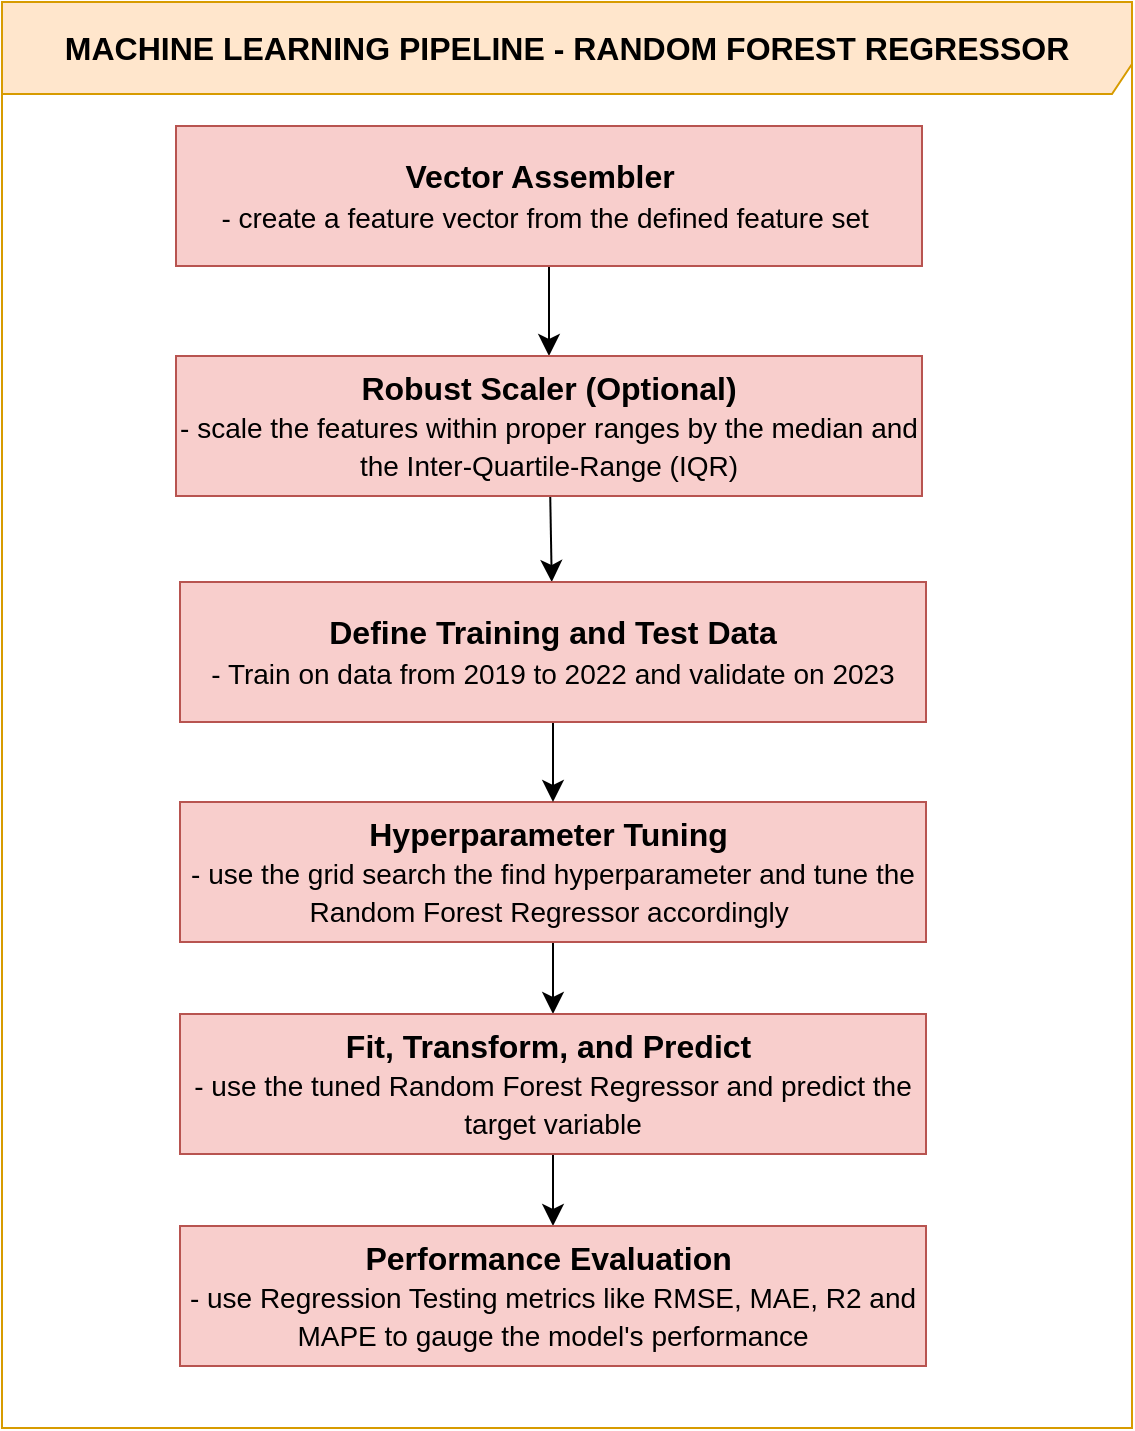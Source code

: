<mxfile version="22.0.4" type="device">
  <diagram name="Page-1" id="VSr6sMYYl4fEP5RemYB_">
    <mxGraphModel dx="1786" dy="1643" grid="0" gridSize="10" guides="1" tooltips="1" connect="1" arrows="1" fold="1" page="0" pageScale="1" pageWidth="1100" pageHeight="850" math="0" shadow="0">
      <root>
        <mxCell id="0" />
        <mxCell id="1" parent="0" />
        <mxCell id="X1boQf_LF27DJ73jZzlj-14" style="edgeStyle=none;curved=1;rounded=0;orthogonalLoop=1;jettySize=auto;html=1;entryX=0.5;entryY=0;entryDx=0;entryDy=0;fontSize=12;startSize=8;endSize=8;" parent="1" source="X1boQf_LF27DJ73jZzlj-6" target="X1boQf_LF27DJ73jZzlj-7" edge="1">
          <mxGeometry relative="1" as="geometry" />
        </mxCell>
        <mxCell id="X1boQf_LF27DJ73jZzlj-6" value="&lt;b&gt;Vector Assembler&lt;/b&gt;&amp;nbsp;&amp;nbsp;&lt;br&gt;&lt;font style=&quot;font-size: 14px;&quot;&gt;- create a feature vector from the defined feature set&amp;nbsp;&lt;/font&gt;" style="rounded=0;whiteSpace=wrap;html=1;fontSize=16;fillColor=#f8cecc;strokeColor=#b85450;" parent="1" vertex="1">
          <mxGeometry x="-45" y="-734" width="373" height="70" as="geometry" />
        </mxCell>
        <mxCell id="X1boQf_LF27DJ73jZzlj-15" style="edgeStyle=none;curved=1;rounded=0;orthogonalLoop=1;jettySize=auto;html=1;fontSize=12;startSize=8;endSize=8;" parent="1" source="X1boQf_LF27DJ73jZzlj-7" target="X1boQf_LF27DJ73jZzlj-10" edge="1">
          <mxGeometry relative="1" as="geometry" />
        </mxCell>
        <mxCell id="X1boQf_LF27DJ73jZzlj-7" value="&lt;b&gt;Robust Scaler (Optional)&lt;/b&gt;&lt;br&gt;&lt;font style=&quot;font-size: 14px;&quot;&gt;- scale the features within proper ranges by the median and the Inter-Quartile-Range (IQR)&lt;/font&gt;" style="rounded=0;whiteSpace=wrap;html=1;fontSize=16;fillColor=#f8cecc;strokeColor=#b85450;" parent="1" vertex="1">
          <mxGeometry x="-45" y="-619" width="373" height="70" as="geometry" />
        </mxCell>
        <mxCell id="X1boQf_LF27DJ73jZzlj-17" style="edgeStyle=none;curved=1;rounded=0;orthogonalLoop=1;jettySize=auto;html=1;fontSize=12;startSize=8;endSize=8;" parent="1" source="X1boQf_LF27DJ73jZzlj-8" target="X1boQf_LF27DJ73jZzlj-11" edge="1">
          <mxGeometry relative="1" as="geometry" />
        </mxCell>
        <mxCell id="X1boQf_LF27DJ73jZzlj-8" value="&lt;b&gt;Hyperparameter Tuning&lt;/b&gt;&amp;nbsp;&lt;br&gt;&lt;font style=&quot;font-size: 14px;&quot;&gt;- use the grid search the find hyperparameter and tune the Random Forest Regressor accordingly&amp;nbsp;&lt;/font&gt;" style="rounded=0;whiteSpace=wrap;html=1;fontSize=16;fillColor=#f8cecc;strokeColor=#b85450;" parent="1" vertex="1">
          <mxGeometry x="-43" y="-396" width="373" height="70" as="geometry" />
        </mxCell>
        <mxCell id="X1boQf_LF27DJ73jZzlj-9" value="&lt;b&gt;MACHINE LEARNING PIPELINE - RANDOM FOREST REGRESSOR&lt;/b&gt;" style="shape=umlFrame;whiteSpace=wrap;html=1;pointerEvents=0;fontSize=16;width=565;height=46;fillColor=#ffe6cc;strokeColor=#d79b00;" parent="1" vertex="1">
          <mxGeometry x="-132" y="-796" width="565" height="713" as="geometry" />
        </mxCell>
        <mxCell id="X1boQf_LF27DJ73jZzlj-16" style="edgeStyle=none;curved=1;rounded=0;orthogonalLoop=1;jettySize=auto;html=1;entryX=0.5;entryY=0;entryDx=0;entryDy=0;fontSize=12;startSize=8;endSize=8;" parent="1" source="X1boQf_LF27DJ73jZzlj-10" target="X1boQf_LF27DJ73jZzlj-8" edge="1">
          <mxGeometry relative="1" as="geometry" />
        </mxCell>
        <mxCell id="X1boQf_LF27DJ73jZzlj-10" value="&lt;b&gt;Define Training and Test Data&lt;br&gt;&lt;/b&gt;&lt;font style=&quot;font-size: 14px;&quot;&gt;- Train on data from 2019 to 2022 and validate on 2023&lt;/font&gt;" style="rounded=0;whiteSpace=wrap;html=1;fontSize=16;fillColor=#f8cecc;strokeColor=#b85450;" parent="1" vertex="1">
          <mxGeometry x="-43" y="-506" width="373" height="70" as="geometry" />
        </mxCell>
        <mxCell id="n7mHmzmU4g9lNmNaldKj-2" style="edgeStyle=none;curved=1;rounded=0;orthogonalLoop=1;jettySize=auto;html=1;entryX=0.5;entryY=0;entryDx=0;entryDy=0;fontSize=12;startSize=8;endSize=8;" edge="1" parent="1" source="X1boQf_LF27DJ73jZzlj-11" target="n7mHmzmU4g9lNmNaldKj-1">
          <mxGeometry relative="1" as="geometry" />
        </mxCell>
        <mxCell id="X1boQf_LF27DJ73jZzlj-11" value="&lt;b style=&quot;border-color: var(--border-color);&quot;&gt;Fit, Transform, and Predict&lt;/b&gt;&amp;nbsp;&lt;br style=&quot;border-color: var(--border-color);&quot;&gt;&lt;font style=&quot;border-color: var(--border-color); font-size: 14px;&quot;&gt;- use the tuned Random Forest Regressor and predict the target variable&lt;/font&gt;" style="rounded=0;whiteSpace=wrap;html=1;fontSize=16;fillColor=#f8cecc;strokeColor=#b85450;" parent="1" vertex="1">
          <mxGeometry x="-43" y="-290" width="373" height="70" as="geometry" />
        </mxCell>
        <mxCell id="n7mHmzmU4g9lNmNaldKj-1" value="&lt;b style=&quot;border-color: var(--border-color);&quot;&gt;Performance Evaluation&lt;/b&gt;&amp;nbsp;&lt;br style=&quot;border-color: var(--border-color);&quot;&gt;&lt;font style=&quot;border-color: var(--border-color); font-size: 14px;&quot;&gt;- use Regression Testing metrics like RMSE, MAE, R2 and MAPE to gauge the model&#39;s performance&lt;/font&gt;" style="rounded=0;whiteSpace=wrap;html=1;fontSize=16;fillColor=#f8cecc;strokeColor=#b85450;" vertex="1" parent="1">
          <mxGeometry x="-43" y="-184" width="373" height="70" as="geometry" />
        </mxCell>
      </root>
    </mxGraphModel>
  </diagram>
</mxfile>
